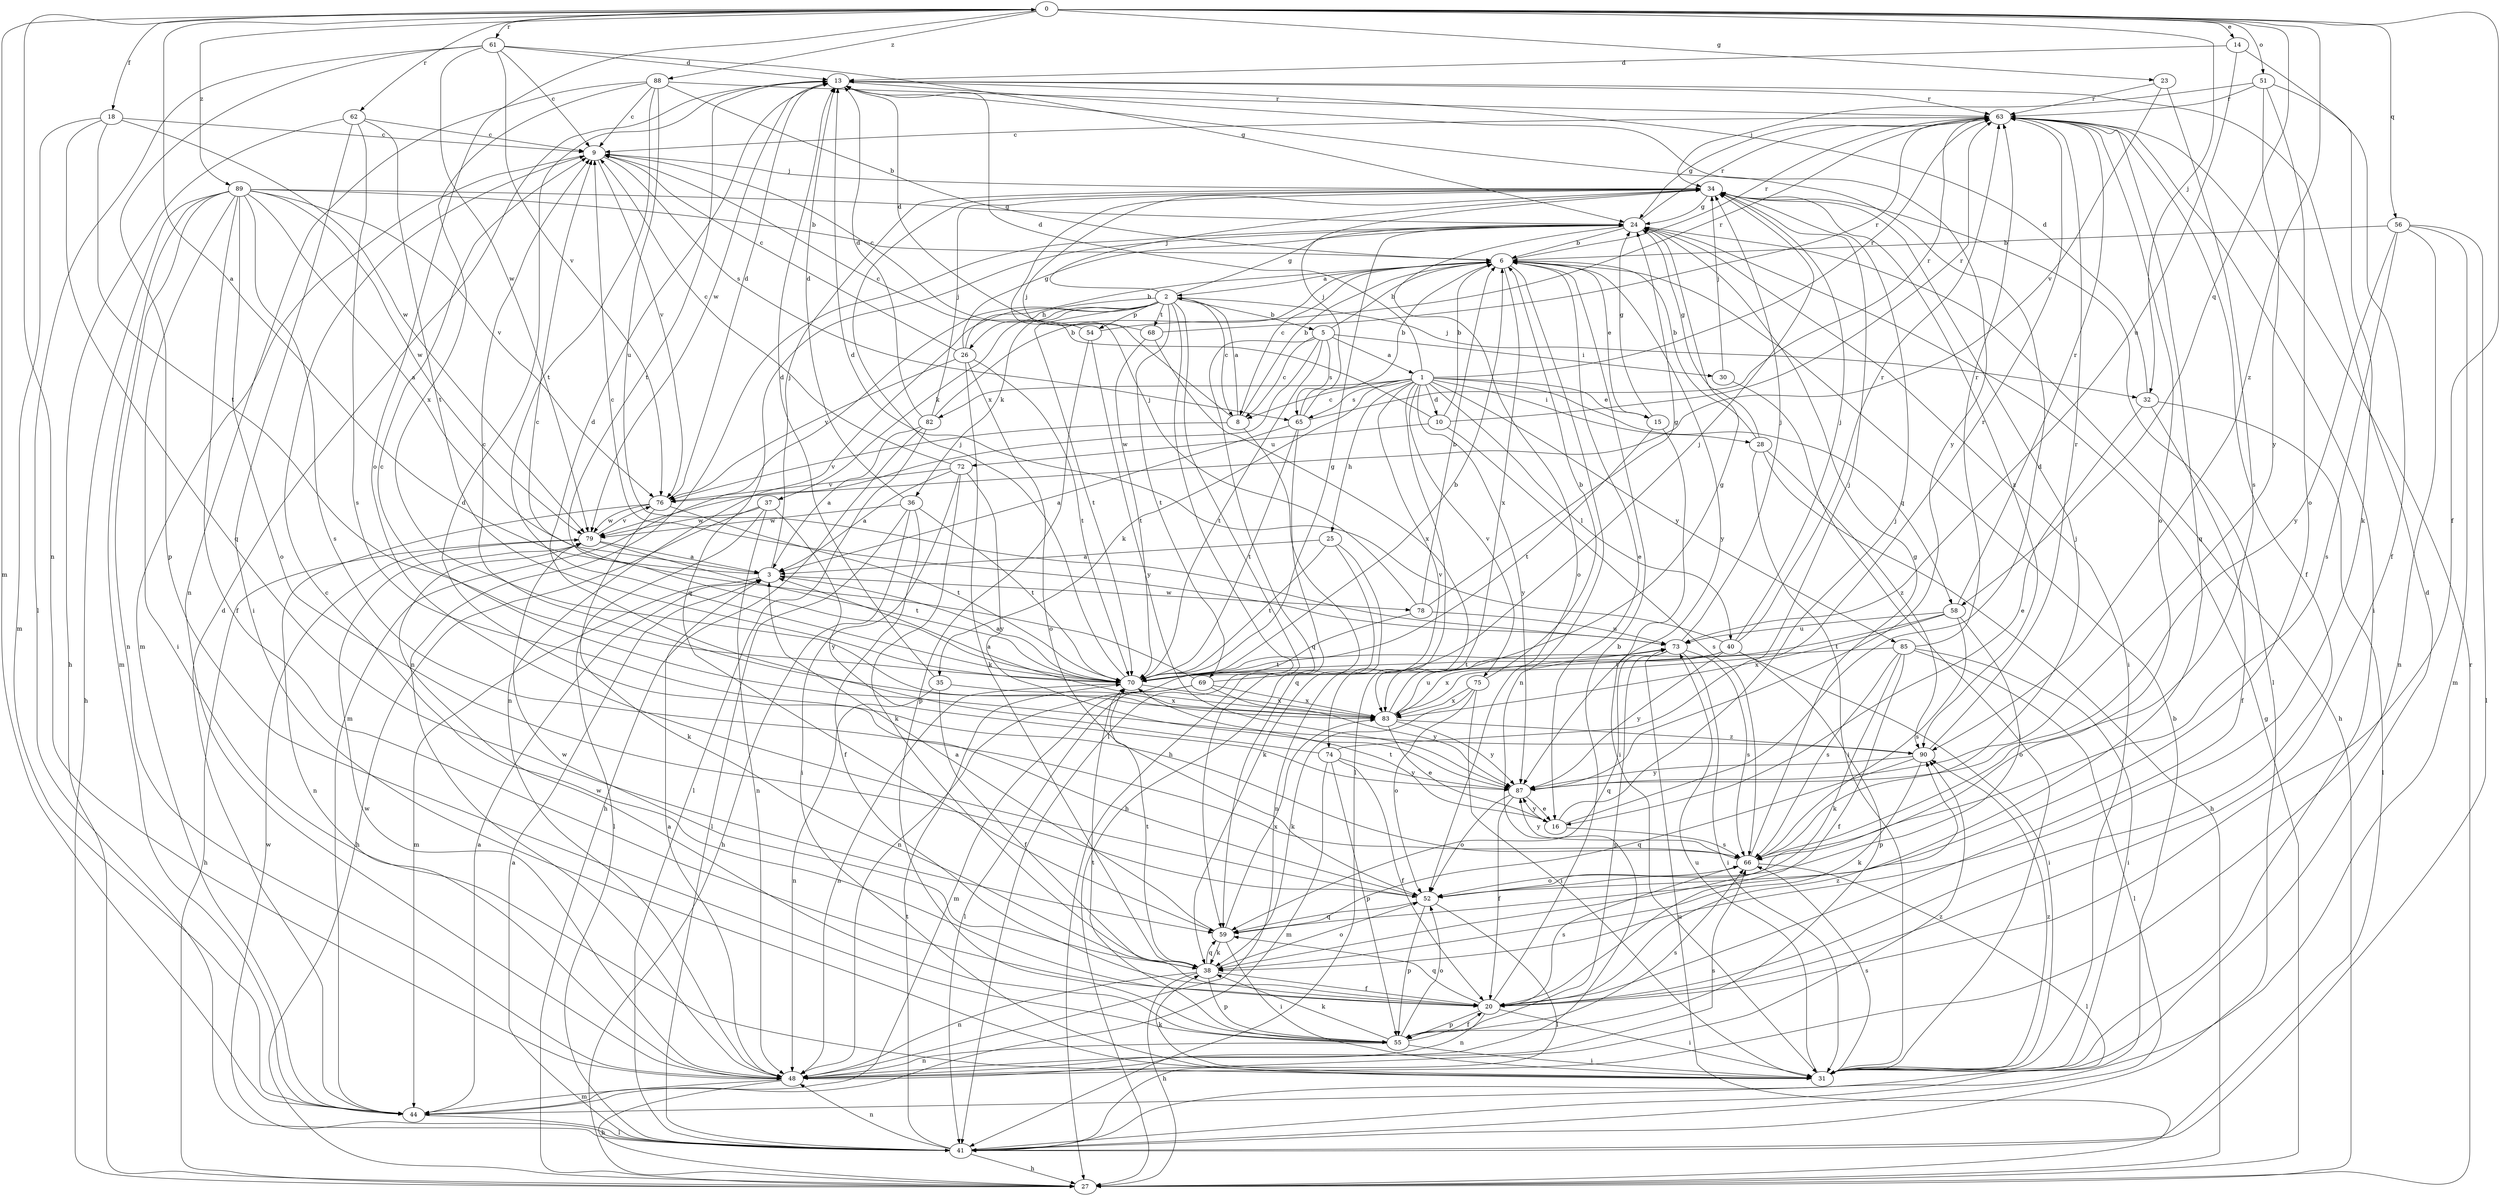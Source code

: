 strict digraph  {
0;
1;
2;
3;
5;
6;
8;
9;
10;
13;
14;
15;
16;
18;
20;
23;
24;
25;
26;
27;
28;
30;
31;
32;
34;
35;
36;
37;
38;
40;
41;
44;
48;
51;
52;
54;
55;
56;
58;
59;
61;
62;
63;
65;
66;
68;
69;
70;
72;
73;
74;
75;
76;
78;
79;
82;
83;
85;
87;
88;
89;
90;
0 -> 14  [label=e];
0 -> 18  [label=f];
0 -> 20  [label=f];
0 -> 23  [label=g];
0 -> 32  [label=j];
0 -> 44  [label=m];
0 -> 48  [label=n];
0 -> 51  [label=o];
0 -> 52  [label=o];
0 -> 56  [label=q];
0 -> 58  [label=q];
0 -> 61  [label=r];
0 -> 62  [label=r];
0 -> 88  [label=z];
0 -> 89  [label=z];
0 -> 90  [label=z];
1 -> 8  [label=c];
1 -> 10  [label=d];
1 -> 13  [label=d];
1 -> 15  [label=e];
1 -> 25  [label=h];
1 -> 28  [label=i];
1 -> 35  [label=k];
1 -> 40  [label=l];
1 -> 41  [label=l];
1 -> 58  [label=q];
1 -> 63  [label=r];
1 -> 65  [label=s];
1 -> 74  [label=v];
1 -> 75  [label=v];
1 -> 82  [label=x];
1 -> 85  [label=y];
1 -> 87  [label=y];
2 -> 5  [label=b];
2 -> 8  [label=c];
2 -> 24  [label=g];
2 -> 26  [label=h];
2 -> 27  [label=h];
2 -> 32  [label=j];
2 -> 34  [label=j];
2 -> 36  [label=k];
2 -> 37  [label=k];
2 -> 41  [label=l];
2 -> 44  [label=m];
2 -> 48  [label=n];
2 -> 54  [label=p];
2 -> 68  [label=t];
2 -> 69  [label=t];
2 -> 70  [label=t];
3 -> 0  [label=a];
3 -> 34  [label=j];
3 -> 44  [label=m];
3 -> 78  [label=w];
5 -> 1  [label=a];
5 -> 6  [label=b];
5 -> 8  [label=c];
5 -> 30  [label=i];
5 -> 59  [label=q];
5 -> 65  [label=s];
5 -> 70  [label=t];
5 -> 79  [label=w];
6 -> 2  [label=a];
6 -> 8  [label=c];
6 -> 15  [label=e];
6 -> 16  [label=e];
6 -> 48  [label=n];
6 -> 63  [label=r];
6 -> 83  [label=x];
6 -> 87  [label=y];
8 -> 2  [label=a];
8 -> 6  [label=b];
8 -> 34  [label=j];
8 -> 59  [label=q];
8 -> 76  [label=v];
9 -> 34  [label=j];
9 -> 44  [label=m];
9 -> 65  [label=s];
9 -> 76  [label=v];
10 -> 6  [label=b];
10 -> 9  [label=c];
10 -> 63  [label=r];
10 -> 66  [label=s];
10 -> 72  [label=u];
13 -> 63  [label=r];
13 -> 70  [label=t];
13 -> 79  [label=w];
13 -> 87  [label=y];
14 -> 13  [label=d];
14 -> 38  [label=k];
14 -> 73  [label=u];
15 -> 24  [label=g];
15 -> 31  [label=i];
15 -> 70  [label=t];
16 -> 13  [label=d];
16 -> 34  [label=j];
16 -> 66  [label=s];
16 -> 70  [label=t];
16 -> 87  [label=y];
18 -> 9  [label=c];
18 -> 44  [label=m];
18 -> 59  [label=q];
18 -> 70  [label=t];
18 -> 79  [label=w];
20 -> 6  [label=b];
20 -> 9  [label=c];
20 -> 31  [label=i];
20 -> 48  [label=n];
20 -> 55  [label=p];
20 -> 59  [label=q];
20 -> 66  [label=s];
20 -> 90  [label=z];
23 -> 63  [label=r];
23 -> 66  [label=s];
23 -> 76  [label=v];
24 -> 6  [label=b];
24 -> 27  [label=h];
24 -> 31  [label=i];
24 -> 48  [label=n];
24 -> 52  [label=o];
24 -> 59  [label=q];
24 -> 63  [label=r];
25 -> 3  [label=a];
25 -> 38  [label=k];
25 -> 48  [label=n];
25 -> 70  [label=t];
26 -> 6  [label=b];
26 -> 9  [label=c];
26 -> 24  [label=g];
26 -> 38  [label=k];
26 -> 52  [label=o];
26 -> 70  [label=t];
26 -> 76  [label=v];
27 -> 24  [label=g];
27 -> 63  [label=r];
27 -> 73  [label=u];
28 -> 6  [label=b];
28 -> 24  [label=g];
28 -> 27  [label=h];
28 -> 31  [label=i];
28 -> 90  [label=z];
30 -> 31  [label=i];
30 -> 34  [label=j];
31 -> 13  [label=d];
31 -> 38  [label=k];
31 -> 66  [label=s];
31 -> 73  [label=u];
31 -> 90  [label=z];
32 -> 13  [label=d];
32 -> 16  [label=e];
32 -> 20  [label=f];
32 -> 41  [label=l];
34 -> 24  [label=g];
34 -> 41  [label=l];
34 -> 90  [label=z];
35 -> 13  [label=d];
35 -> 20  [label=f];
35 -> 48  [label=n];
35 -> 83  [label=x];
36 -> 13  [label=d];
36 -> 20  [label=f];
36 -> 27  [label=h];
36 -> 41  [label=l];
36 -> 70  [label=t];
36 -> 79  [label=w];
37 -> 27  [label=h];
37 -> 41  [label=l];
37 -> 48  [label=n];
37 -> 79  [label=w];
37 -> 87  [label=y];
38 -> 20  [label=f];
38 -> 27  [label=h];
38 -> 48  [label=n];
38 -> 52  [label=o];
38 -> 55  [label=p];
38 -> 59  [label=q];
38 -> 70  [label=t];
38 -> 79  [label=w];
40 -> 13  [label=d];
40 -> 31  [label=i];
40 -> 34  [label=j];
40 -> 55  [label=p];
40 -> 63  [label=r];
40 -> 70  [label=t];
40 -> 83  [label=x];
40 -> 87  [label=y];
41 -> 3  [label=a];
41 -> 6  [label=b];
41 -> 27  [label=h];
41 -> 48  [label=n];
41 -> 70  [label=t];
41 -> 79  [label=w];
44 -> 3  [label=a];
44 -> 13  [label=d];
44 -> 41  [label=l];
48 -> 3  [label=a];
48 -> 27  [label=h];
48 -> 44  [label=m];
48 -> 66  [label=s];
48 -> 79  [label=w];
48 -> 90  [label=z];
51 -> 20  [label=f];
51 -> 34  [label=j];
51 -> 52  [label=o];
51 -> 63  [label=r];
51 -> 87  [label=y];
52 -> 13  [label=d];
52 -> 41  [label=l];
52 -> 55  [label=p];
52 -> 59  [label=q];
54 -> 9  [label=c];
54 -> 55  [label=p];
54 -> 63  [label=r];
54 -> 87  [label=y];
55 -> 20  [label=f];
55 -> 31  [label=i];
55 -> 38  [label=k];
55 -> 48  [label=n];
55 -> 52  [label=o];
55 -> 66  [label=s];
55 -> 70  [label=t];
55 -> 79  [label=w];
56 -> 6  [label=b];
56 -> 41  [label=l];
56 -> 44  [label=m];
56 -> 48  [label=n];
56 -> 66  [label=s];
56 -> 87  [label=y];
58 -> 52  [label=o];
58 -> 63  [label=r];
58 -> 66  [label=s];
58 -> 70  [label=t];
58 -> 73  [label=u];
58 -> 83  [label=x];
59 -> 3  [label=a];
59 -> 31  [label=i];
59 -> 38  [label=k];
59 -> 83  [label=x];
61 -> 9  [label=c];
61 -> 13  [label=d];
61 -> 24  [label=g];
61 -> 41  [label=l];
61 -> 55  [label=p];
61 -> 76  [label=v];
61 -> 79  [label=w];
62 -> 9  [label=c];
62 -> 27  [label=h];
62 -> 31  [label=i];
62 -> 66  [label=s];
62 -> 70  [label=t];
63 -> 9  [label=c];
63 -> 20  [label=f];
63 -> 24  [label=g];
63 -> 31  [label=i];
63 -> 52  [label=o];
63 -> 59  [label=q];
65 -> 3  [label=a];
65 -> 6  [label=b];
65 -> 27  [label=h];
65 -> 34  [label=j];
65 -> 63  [label=r];
65 -> 70  [label=t];
66 -> 24  [label=g];
66 -> 34  [label=j];
66 -> 41  [label=l];
66 -> 52  [label=o];
66 -> 87  [label=y];
68 -> 13  [label=d];
68 -> 63  [label=r];
68 -> 70  [label=t];
68 -> 83  [label=x];
69 -> 9  [label=c];
69 -> 34  [label=j];
69 -> 41  [label=l];
69 -> 44  [label=m];
69 -> 83  [label=x];
69 -> 87  [label=y];
70 -> 3  [label=a];
70 -> 6  [label=b];
70 -> 24  [label=g];
70 -> 34  [label=j];
70 -> 48  [label=n];
70 -> 83  [label=x];
72 -> 3  [label=a];
72 -> 9  [label=c];
72 -> 31  [label=i];
72 -> 38  [label=k];
72 -> 76  [label=v];
72 -> 87  [label=y];
73 -> 9  [label=c];
73 -> 31  [label=i];
73 -> 34  [label=j];
73 -> 55  [label=p];
73 -> 59  [label=q];
73 -> 66  [label=s];
73 -> 70  [label=t];
74 -> 13  [label=d];
74 -> 20  [label=f];
74 -> 34  [label=j];
74 -> 44  [label=m];
74 -> 55  [label=p];
74 -> 87  [label=y];
75 -> 6  [label=b];
75 -> 31  [label=i];
75 -> 38  [label=k];
75 -> 52  [label=o];
75 -> 83  [label=x];
76 -> 13  [label=d];
76 -> 38  [label=k];
76 -> 48  [label=n];
76 -> 70  [label=t];
76 -> 79  [label=w];
78 -> 6  [label=b];
78 -> 24  [label=g];
78 -> 34  [label=j];
78 -> 48  [label=n];
78 -> 73  [label=u];
79 -> 3  [label=a];
79 -> 27  [label=h];
79 -> 70  [label=t];
79 -> 76  [label=v];
82 -> 3  [label=a];
82 -> 6  [label=b];
82 -> 13  [label=d];
82 -> 27  [label=h];
82 -> 34  [label=j];
82 -> 41  [label=l];
83 -> 3  [label=a];
83 -> 9  [label=c];
83 -> 16  [label=e];
83 -> 24  [label=g];
83 -> 63  [label=r];
83 -> 73  [label=u];
83 -> 87  [label=y];
83 -> 90  [label=z];
85 -> 20  [label=f];
85 -> 31  [label=i];
85 -> 38  [label=k];
85 -> 41  [label=l];
85 -> 63  [label=r];
85 -> 66  [label=s];
85 -> 70  [label=t];
87 -> 16  [label=e];
87 -> 20  [label=f];
87 -> 52  [label=o];
88 -> 6  [label=b];
88 -> 9  [label=c];
88 -> 48  [label=n];
88 -> 63  [label=r];
88 -> 70  [label=t];
88 -> 73  [label=u];
88 -> 83  [label=x];
89 -> 3  [label=a];
89 -> 6  [label=b];
89 -> 20  [label=f];
89 -> 24  [label=g];
89 -> 27  [label=h];
89 -> 31  [label=i];
89 -> 44  [label=m];
89 -> 48  [label=n];
89 -> 52  [label=o];
89 -> 66  [label=s];
89 -> 76  [label=v];
89 -> 79  [label=w];
90 -> 9  [label=c];
90 -> 38  [label=k];
90 -> 59  [label=q];
90 -> 63  [label=r];
90 -> 87  [label=y];
}
